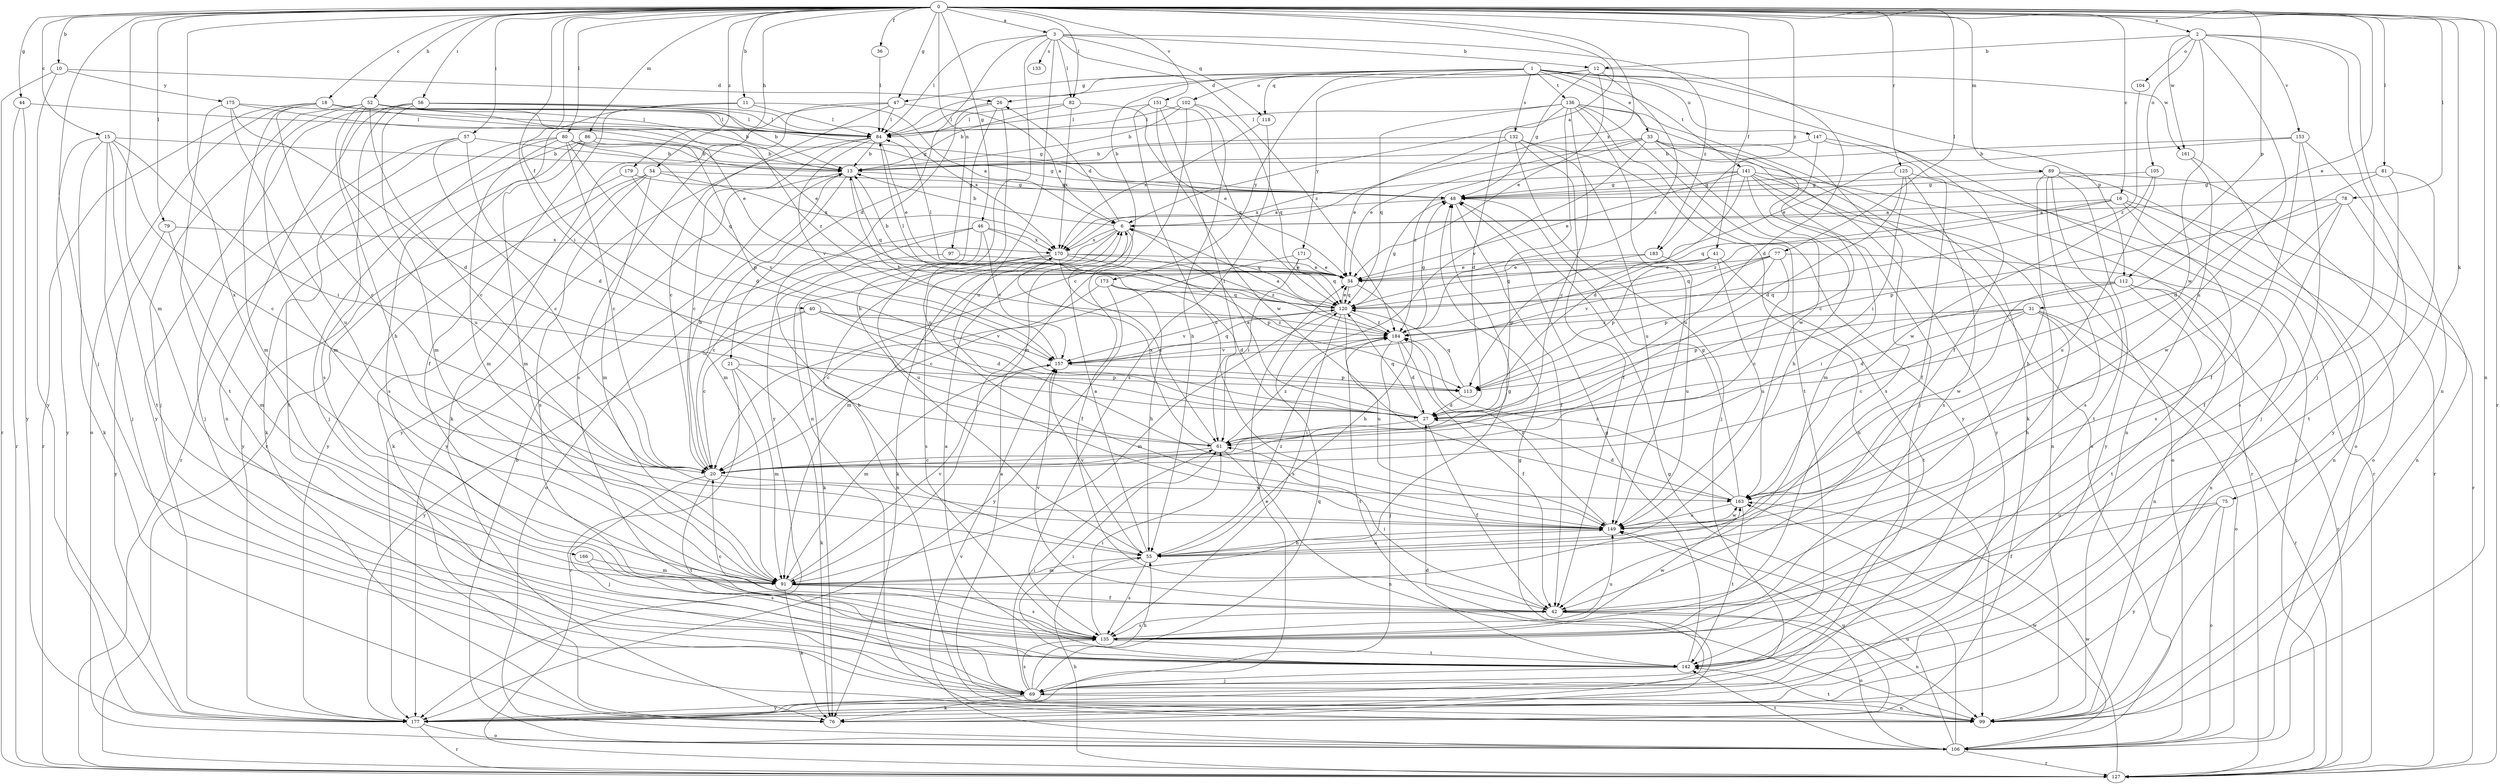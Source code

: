 strict digraph  {
0;
1;
2;
3;
6;
10;
11;
12;
13;
15;
16;
18;
20;
21;
26;
27;
31;
33;
34;
36;
40;
41;
42;
44;
46;
47;
48;
52;
54;
55;
56;
57;
61;
69;
75;
76;
77;
78;
79;
80;
81;
82;
84;
86;
89;
91;
97;
99;
102;
104;
105;
106;
112;
113;
118;
120;
125;
127;
132;
133;
135;
136;
141;
142;
147;
149;
151;
153;
157;
161;
163;
166;
170;
171;
173;
175;
177;
179;
183;
184;
0 -> 2  [label=a];
0 -> 3  [label=a];
0 -> 6  [label=a];
0 -> 10  [label=b];
0 -> 11  [label=b];
0 -> 15  [label=c];
0 -> 16  [label=c];
0 -> 18  [label=c];
0 -> 31  [label=e];
0 -> 36  [label=f];
0 -> 40  [label=f];
0 -> 41  [label=f];
0 -> 44  [label=g];
0 -> 46  [label=g];
0 -> 47  [label=g];
0 -> 52  [label=h];
0 -> 54  [label=h];
0 -> 56  [label=i];
0 -> 57  [label=i];
0 -> 61  [label=i];
0 -> 69  [label=j];
0 -> 75  [label=k];
0 -> 77  [label=l];
0 -> 78  [label=l];
0 -> 79  [label=l];
0 -> 80  [label=l];
0 -> 81  [label=l];
0 -> 82  [label=l];
0 -> 86  [label=m];
0 -> 89  [label=m];
0 -> 91  [label=m];
0 -> 97  [label=n];
0 -> 99  [label=n];
0 -> 112  [label=p];
0 -> 125  [label=r];
0 -> 127  [label=r];
0 -> 151  [label=v];
0 -> 166  [label=x];
0 -> 170  [label=x];
0 -> 179  [label=z];
0 -> 183  [label=z];
1 -> 20  [label=c];
1 -> 33  [label=e];
1 -> 42  [label=f];
1 -> 47  [label=g];
1 -> 102  [label=o];
1 -> 112  [label=p];
1 -> 118  [label=q];
1 -> 132  [label=s];
1 -> 136  [label=t];
1 -> 141  [label=t];
1 -> 147  [label=u];
1 -> 161  [label=w];
1 -> 171  [label=y];
1 -> 173  [label=y];
2 -> 12  [label=b];
2 -> 69  [label=j];
2 -> 99  [label=n];
2 -> 104  [label=o];
2 -> 105  [label=o];
2 -> 149  [label=u];
2 -> 153  [label=v];
2 -> 161  [label=w];
2 -> 163  [label=w];
3 -> 12  [label=b];
3 -> 21  [label=d];
3 -> 55  [label=h];
3 -> 82  [label=l];
3 -> 84  [label=l];
3 -> 118  [label=q];
3 -> 133  [label=s];
3 -> 149  [label=u];
3 -> 183  [label=z];
3 -> 184  [label=z];
6 -> 13  [label=b];
6 -> 26  [label=d];
6 -> 42  [label=f];
6 -> 76  [label=k];
6 -> 91  [label=m];
6 -> 170  [label=x];
10 -> 26  [label=d];
10 -> 127  [label=r];
10 -> 175  [label=y];
10 -> 177  [label=y];
11 -> 6  [label=a];
11 -> 42  [label=f];
11 -> 84  [label=l];
11 -> 127  [label=r];
12 -> 26  [label=d];
12 -> 27  [label=d];
12 -> 34  [label=e];
12 -> 48  [label=g];
12 -> 84  [label=l];
12 -> 184  [label=z];
13 -> 48  [label=g];
13 -> 91  [label=m];
13 -> 120  [label=q];
13 -> 177  [label=y];
15 -> 13  [label=b];
15 -> 20  [label=c];
15 -> 61  [label=i];
15 -> 69  [label=j];
15 -> 76  [label=k];
15 -> 142  [label=t];
15 -> 177  [label=y];
16 -> 6  [label=a];
16 -> 99  [label=n];
16 -> 120  [label=q];
16 -> 127  [label=r];
16 -> 135  [label=s];
16 -> 184  [label=z];
18 -> 20  [label=c];
18 -> 34  [label=e];
18 -> 48  [label=g];
18 -> 84  [label=l];
18 -> 91  [label=m];
18 -> 106  [label=o];
18 -> 127  [label=r];
20 -> 13  [label=b];
20 -> 69  [label=j];
20 -> 142  [label=t];
20 -> 163  [label=w];
21 -> 76  [label=k];
21 -> 91  [label=m];
21 -> 113  [label=p];
21 -> 127  [label=r];
26 -> 84  [label=l];
26 -> 99  [label=n];
26 -> 149  [label=u];
26 -> 177  [label=y];
27 -> 6  [label=a];
27 -> 42  [label=f];
27 -> 61  [label=i];
27 -> 120  [label=q];
31 -> 20  [label=c];
31 -> 27  [label=d];
31 -> 55  [label=h];
31 -> 106  [label=o];
31 -> 113  [label=p];
31 -> 127  [label=r];
31 -> 184  [label=z];
33 -> 13  [label=b];
33 -> 34  [label=e];
33 -> 106  [label=o];
33 -> 135  [label=s];
33 -> 157  [label=v];
33 -> 163  [label=w];
33 -> 177  [label=y];
33 -> 184  [label=z];
34 -> 13  [label=b];
34 -> 55  [label=h];
34 -> 84  [label=l];
34 -> 120  [label=q];
36 -> 84  [label=l];
40 -> 20  [label=c];
40 -> 27  [label=d];
40 -> 157  [label=v];
40 -> 177  [label=y];
40 -> 184  [label=z];
41 -> 34  [label=e];
41 -> 113  [label=p];
41 -> 120  [label=q];
41 -> 142  [label=t];
41 -> 149  [label=u];
42 -> 61  [label=i];
42 -> 99  [label=n];
42 -> 106  [label=o];
42 -> 135  [label=s];
42 -> 157  [label=v];
44 -> 84  [label=l];
44 -> 127  [label=r];
44 -> 177  [label=y];
46 -> 20  [label=c];
46 -> 106  [label=o];
46 -> 120  [label=q];
46 -> 149  [label=u];
46 -> 157  [label=v];
46 -> 170  [label=x];
47 -> 6  [label=a];
47 -> 20  [label=c];
47 -> 76  [label=k];
47 -> 84  [label=l];
47 -> 135  [label=s];
48 -> 6  [label=a];
48 -> 42  [label=f];
52 -> 13  [label=b];
52 -> 20  [label=c];
52 -> 48  [label=g];
52 -> 55  [label=h];
52 -> 69  [label=j];
52 -> 84  [label=l];
52 -> 91  [label=m];
52 -> 149  [label=u];
52 -> 184  [label=z];
54 -> 48  [label=g];
54 -> 76  [label=k];
54 -> 91  [label=m];
54 -> 135  [label=s];
54 -> 170  [label=x];
54 -> 177  [label=y];
55 -> 6  [label=a];
55 -> 91  [label=m];
55 -> 135  [label=s];
55 -> 149  [label=u];
55 -> 157  [label=v];
55 -> 184  [label=z];
56 -> 13  [label=b];
56 -> 84  [label=l];
56 -> 91  [label=m];
56 -> 99  [label=n];
56 -> 135  [label=s];
56 -> 170  [label=x];
56 -> 177  [label=y];
57 -> 13  [label=b];
57 -> 20  [label=c];
57 -> 27  [label=d];
57 -> 69  [label=j];
57 -> 142  [label=t];
61 -> 20  [label=c];
61 -> 99  [label=n];
61 -> 170  [label=x];
61 -> 184  [label=z];
69 -> 55  [label=h];
69 -> 61  [label=i];
69 -> 76  [label=k];
69 -> 99  [label=n];
69 -> 120  [label=q];
69 -> 135  [label=s];
69 -> 177  [label=y];
75 -> 42  [label=f];
75 -> 106  [label=o];
75 -> 149  [label=u];
75 -> 177  [label=y];
76 -> 27  [label=d];
76 -> 48  [label=g];
76 -> 149  [label=u];
77 -> 20  [label=c];
77 -> 34  [label=e];
77 -> 99  [label=n];
77 -> 113  [label=p];
77 -> 120  [label=q];
77 -> 157  [label=v];
78 -> 6  [label=a];
78 -> 42  [label=f];
78 -> 99  [label=n];
78 -> 113  [label=p];
78 -> 163  [label=w];
79 -> 91  [label=m];
79 -> 170  [label=x];
79 -> 177  [label=y];
80 -> 13  [label=b];
80 -> 20  [label=c];
80 -> 27  [label=d];
80 -> 48  [label=g];
80 -> 69  [label=j];
80 -> 91  [label=m];
80 -> 120  [label=q];
80 -> 127  [label=r];
81 -> 27  [label=d];
81 -> 48  [label=g];
81 -> 135  [label=s];
81 -> 142  [label=t];
82 -> 13  [label=b];
82 -> 34  [label=e];
82 -> 84  [label=l];
82 -> 170  [label=x];
84 -> 13  [label=b];
84 -> 20  [label=c];
84 -> 34  [label=e];
84 -> 157  [label=v];
84 -> 177  [label=y];
86 -> 13  [label=b];
86 -> 76  [label=k];
86 -> 91  [label=m];
86 -> 113  [label=p];
86 -> 135  [label=s];
89 -> 48  [label=g];
89 -> 55  [label=h];
89 -> 106  [label=o];
89 -> 127  [label=r];
89 -> 135  [label=s];
89 -> 142  [label=t];
89 -> 177  [label=y];
91 -> 42  [label=f];
91 -> 48  [label=g];
91 -> 76  [label=k];
91 -> 135  [label=s];
91 -> 157  [label=v];
97 -> 34  [label=e];
97 -> 55  [label=h];
99 -> 6  [label=a];
99 -> 142  [label=t];
102 -> 13  [label=b];
102 -> 55  [label=h];
102 -> 84  [label=l];
102 -> 91  [label=m];
102 -> 120  [label=q];
104 -> 184  [label=z];
105 -> 48  [label=g];
105 -> 149  [label=u];
105 -> 163  [label=w];
106 -> 13  [label=b];
106 -> 48  [label=g];
106 -> 127  [label=r];
106 -> 142  [label=t];
106 -> 149  [label=u];
106 -> 157  [label=v];
106 -> 163  [label=w];
112 -> 61  [label=i];
112 -> 99  [label=n];
112 -> 120  [label=q];
112 -> 127  [label=r];
112 -> 142  [label=t];
112 -> 163  [label=w];
113 -> 27  [label=d];
113 -> 120  [label=q];
118 -> 135  [label=s];
118 -> 170  [label=x];
120 -> 34  [label=e];
120 -> 48  [label=g];
120 -> 84  [label=l];
120 -> 91  [label=m];
120 -> 135  [label=s];
120 -> 149  [label=u];
120 -> 157  [label=v];
120 -> 184  [label=z];
125 -> 27  [label=d];
125 -> 48  [label=g];
125 -> 61  [label=i];
125 -> 127  [label=r];
125 -> 135  [label=s];
127 -> 55  [label=h];
127 -> 163  [label=w];
132 -> 13  [label=b];
132 -> 34  [label=e];
132 -> 42  [label=f];
132 -> 69  [label=j];
132 -> 99  [label=n];
132 -> 149  [label=u];
135 -> 20  [label=c];
135 -> 61  [label=i];
135 -> 142  [label=t];
135 -> 149  [label=u];
135 -> 163  [label=w];
136 -> 20  [label=c];
136 -> 27  [label=d];
136 -> 61  [label=i];
136 -> 69  [label=j];
136 -> 76  [label=k];
136 -> 84  [label=l];
136 -> 120  [label=q];
136 -> 142  [label=t];
136 -> 149  [label=u];
136 -> 177  [label=y];
141 -> 27  [label=d];
141 -> 34  [label=e];
141 -> 48  [label=g];
141 -> 55  [label=h];
141 -> 91  [label=m];
141 -> 99  [label=n];
141 -> 106  [label=o];
141 -> 127  [label=r];
141 -> 170  [label=x];
142 -> 6  [label=a];
142 -> 48  [label=g];
142 -> 61  [label=i];
142 -> 69  [label=j];
147 -> 13  [label=b];
147 -> 20  [label=c];
147 -> 42  [label=f];
147 -> 127  [label=r];
149 -> 55  [label=h];
149 -> 163  [label=w];
149 -> 184  [label=z];
151 -> 61  [label=i];
151 -> 84  [label=l];
151 -> 120  [label=q];
151 -> 149  [label=u];
151 -> 163  [label=w];
153 -> 13  [label=b];
153 -> 34  [label=e];
153 -> 42  [label=f];
153 -> 69  [label=j];
153 -> 177  [label=y];
157 -> 13  [label=b];
157 -> 91  [label=m];
157 -> 113  [label=p];
157 -> 120  [label=q];
161 -> 99  [label=n];
161 -> 106  [label=o];
163 -> 27  [label=d];
163 -> 48  [label=g];
163 -> 142  [label=t];
163 -> 149  [label=u];
163 -> 184  [label=z];
166 -> 91  [label=m];
166 -> 135  [label=s];
170 -> 34  [label=e];
170 -> 61  [label=i];
170 -> 76  [label=k];
170 -> 99  [label=n];
170 -> 113  [label=p];
170 -> 135  [label=s];
170 -> 184  [label=z];
171 -> 20  [label=c];
171 -> 34  [label=e];
171 -> 61  [label=i];
171 -> 120  [label=q];
173 -> 20  [label=c];
173 -> 27  [label=d];
173 -> 55  [label=h];
173 -> 120  [label=q];
173 -> 177  [label=y];
175 -> 27  [label=d];
175 -> 34  [label=e];
175 -> 84  [label=l];
175 -> 142  [label=t];
175 -> 149  [label=u];
177 -> 34  [label=e];
177 -> 106  [label=o];
177 -> 127  [label=r];
179 -> 48  [label=g];
179 -> 157  [label=v];
179 -> 177  [label=y];
183 -> 34  [label=e];
183 -> 113  [label=p];
183 -> 149  [label=u];
184 -> 6  [label=a];
184 -> 27  [label=d];
184 -> 42  [label=f];
184 -> 48  [label=g];
184 -> 69  [label=j];
184 -> 142  [label=t];
184 -> 157  [label=v];
}
